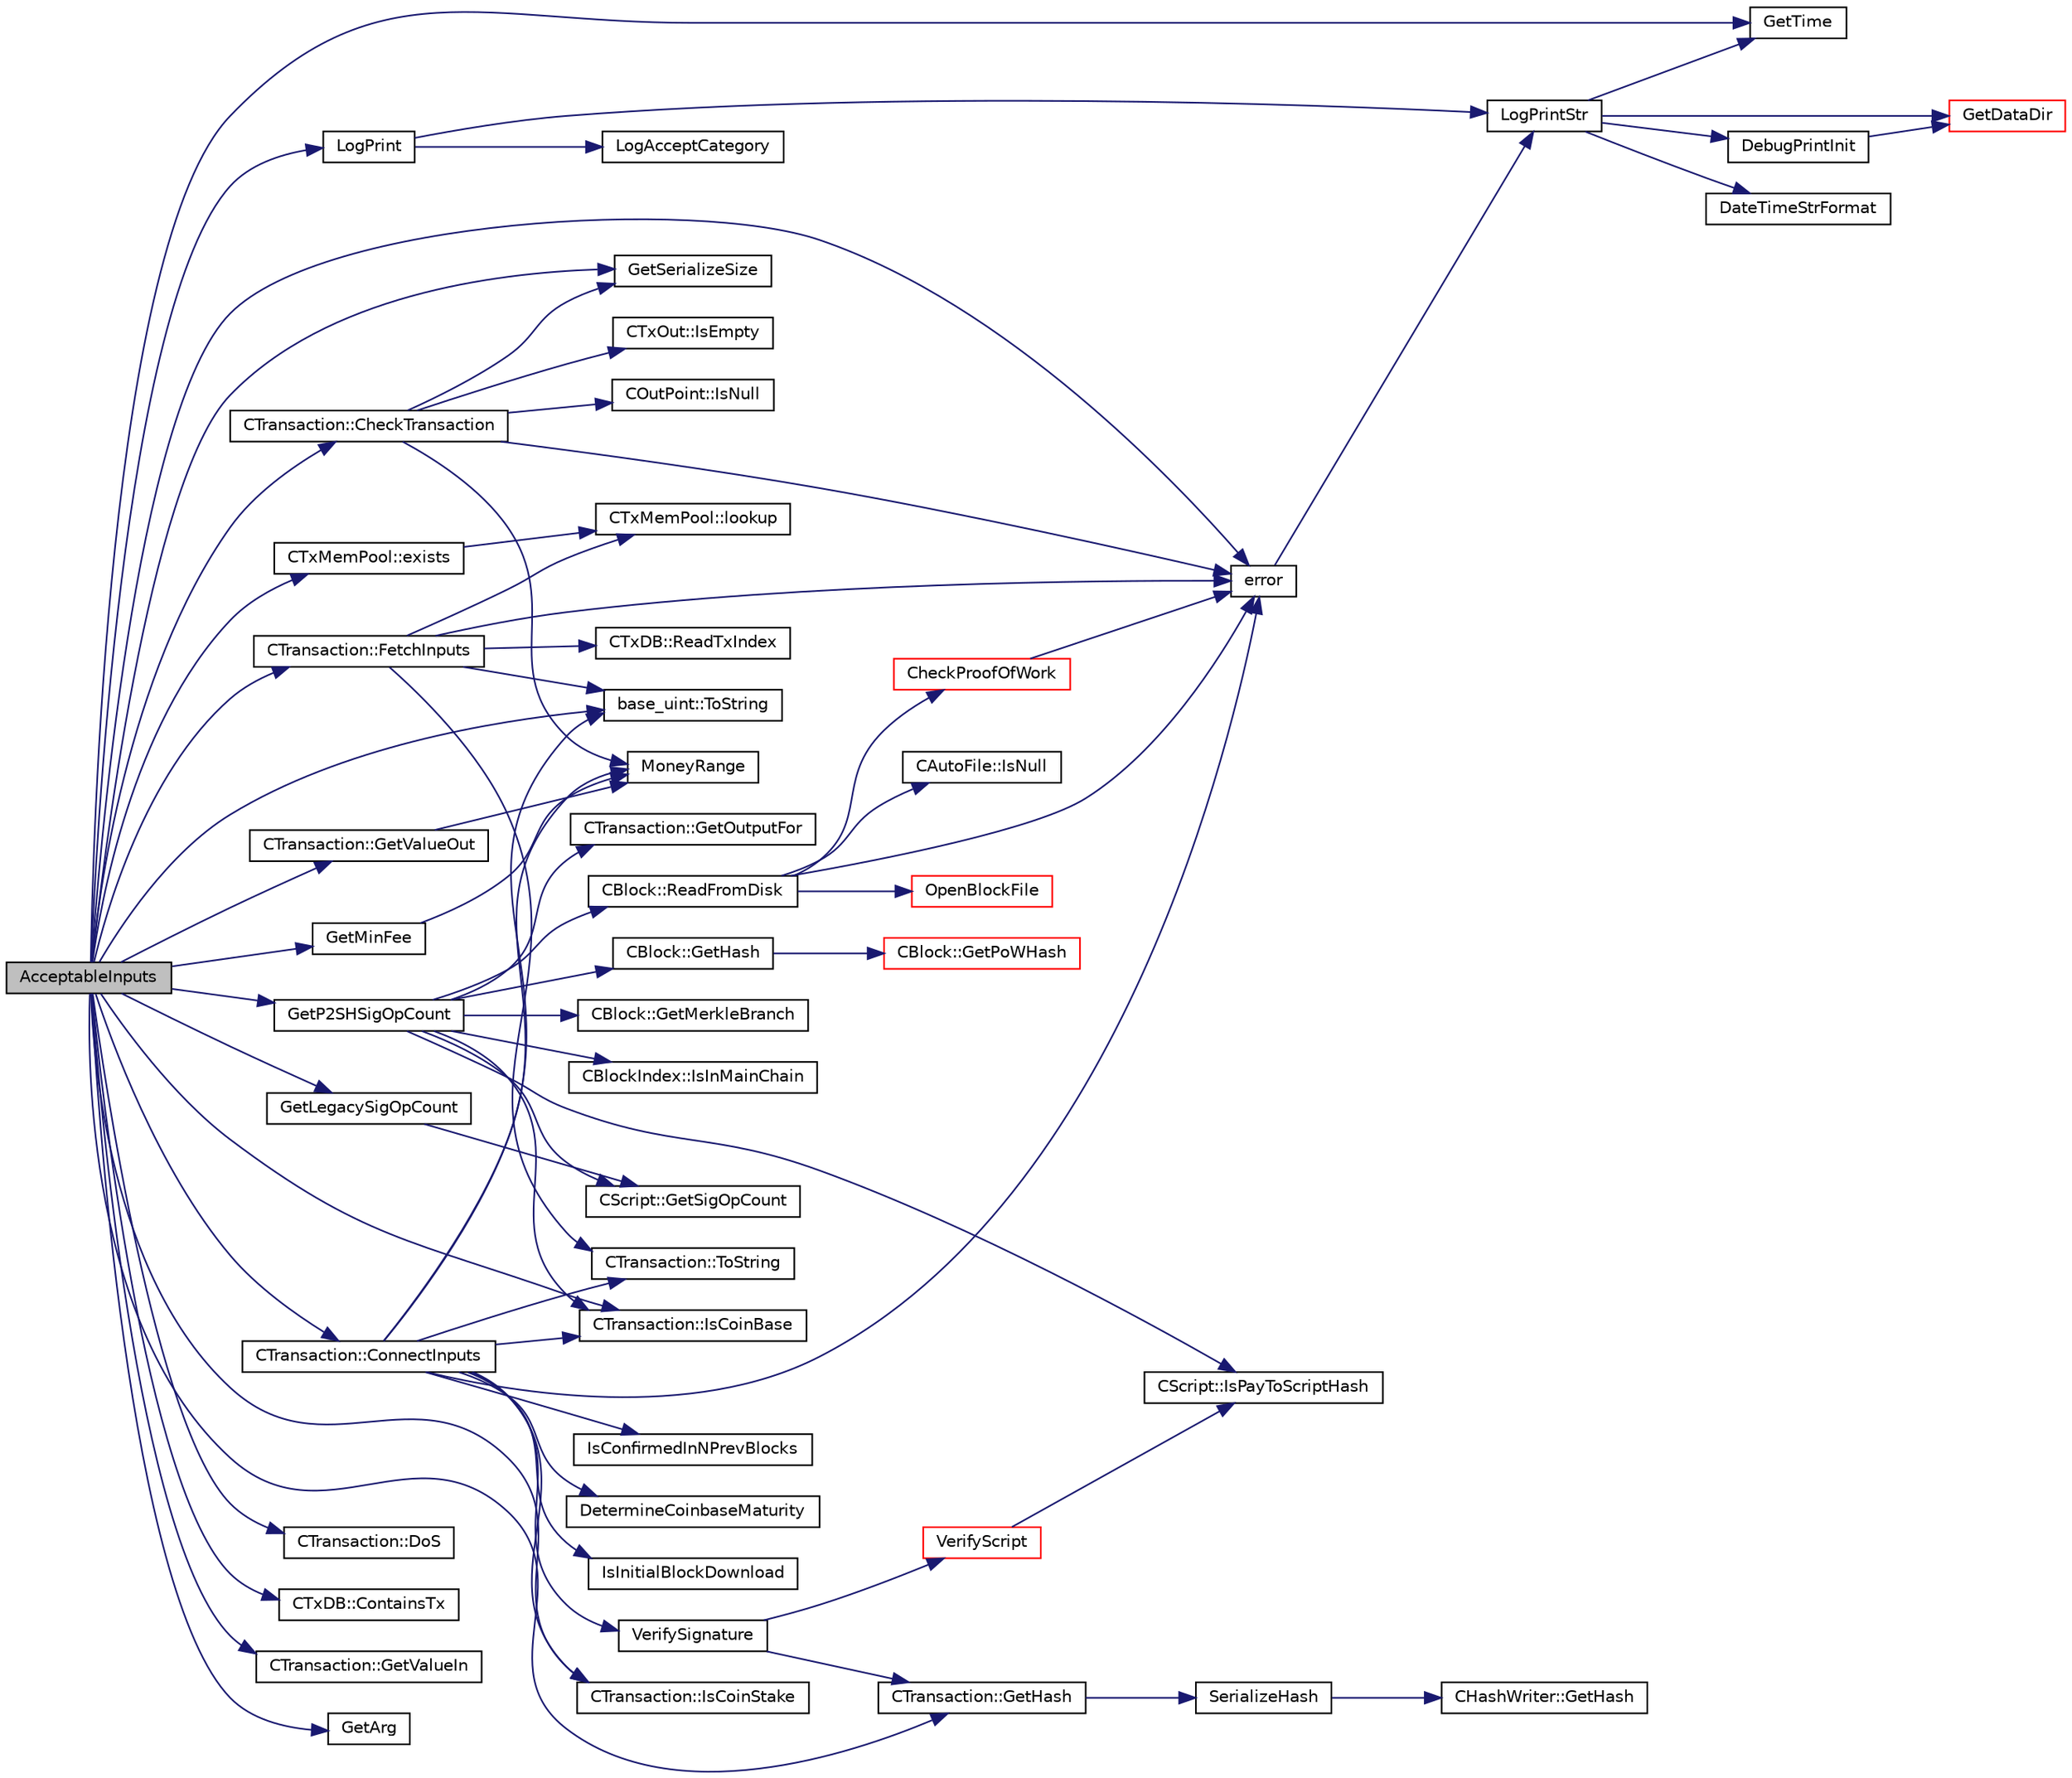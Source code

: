 digraph "AcceptableInputs"
{
  edge [fontname="Helvetica",fontsize="10",labelfontname="Helvetica",labelfontsize="10"];
  node [fontname="Helvetica",fontsize="10",shape=record];
  rankdir="LR";
  Node49 [label="AcceptableInputs",height=0.2,width=0.4,color="black", fillcolor="grey75", style="filled", fontcolor="black"];
  Node49 -> Node50 [color="midnightblue",fontsize="10",style="solid",fontname="Helvetica"];
  Node50 [label="CTransaction::CheckTransaction",height=0.2,width=0.4,color="black", fillcolor="white", style="filled",URL="$df/d43/class_c_transaction.html#a2104329681e2749baeeaaf47c0af482d"];
  Node50 -> Node51 [color="midnightblue",fontsize="10",style="solid",fontname="Helvetica"];
  Node51 [label="error",height=0.2,width=0.4,color="black", fillcolor="white", style="filled",URL="$d8/d3c/util_8h.html#af8985880cf4ef26df0a5aa2ffcb76662"];
  Node51 -> Node52 [color="midnightblue",fontsize="10",style="solid",fontname="Helvetica"];
  Node52 [label="LogPrintStr",height=0.2,width=0.4,color="black", fillcolor="white", style="filled",URL="$d8/d3c/util_8h.html#afd4c3002b2797c0560adddb6af3ca1da"];
  Node52 -> Node53 [color="midnightblue",fontsize="10",style="solid",fontname="Helvetica"];
  Node53 [label="DebugPrintInit",height=0.2,width=0.4,color="black", fillcolor="white", style="filled",URL="$df/d2d/util_8cpp.html#a751ff5f21d880737811136b5e0bcea12"];
  Node53 -> Node54 [color="midnightblue",fontsize="10",style="solid",fontname="Helvetica"];
  Node54 [label="GetDataDir",height=0.2,width=0.4,color="red", fillcolor="white", style="filled",URL="$df/d2d/util_8cpp.html#ab83866a054745d4b30a3948a1b44beba"];
  Node52 -> Node54 [color="midnightblue",fontsize="10",style="solid",fontname="Helvetica"];
  Node52 -> Node59 [color="midnightblue",fontsize="10",style="solid",fontname="Helvetica"];
  Node59 [label="DateTimeStrFormat",height=0.2,width=0.4,color="black", fillcolor="white", style="filled",URL="$df/d2d/util_8cpp.html#a749bc6776c8ec72d7c5e4dea56aee415"];
  Node52 -> Node60 [color="midnightblue",fontsize="10",style="solid",fontname="Helvetica"];
  Node60 [label="GetTime",height=0.2,width=0.4,color="black", fillcolor="white", style="filled",URL="$df/d2d/util_8cpp.html#a46fac5fba8ba905b5f9acb364f5d8c6f"];
  Node50 -> Node61 [color="midnightblue",fontsize="10",style="solid",fontname="Helvetica"];
  Node61 [label="GetSerializeSize",height=0.2,width=0.4,color="black", fillcolor="white", style="filled",URL="$df/d9d/serialize_8h.html#a48239e478ae730373d1984fe304ca025"];
  Node50 -> Node62 [color="midnightblue",fontsize="10",style="solid",fontname="Helvetica"];
  Node62 [label="CTxOut::IsEmpty",height=0.2,width=0.4,color="black", fillcolor="white", style="filled",URL="$d2/db7/class_c_tx_out.html#ae5eab8e2d01f678135b8891645db6b78"];
  Node50 -> Node63 [color="midnightblue",fontsize="10",style="solid",fontname="Helvetica"];
  Node63 [label="MoneyRange",height=0.2,width=0.4,color="black", fillcolor="white", style="filled",URL="$dd/d2f/amount_8h.html#a12db56a9a1c931941f0943ecbb278aae"];
  Node50 -> Node64 [color="midnightblue",fontsize="10",style="solid",fontname="Helvetica"];
  Node64 [label="COutPoint::IsNull",height=0.2,width=0.4,color="black", fillcolor="white", style="filled",URL="$d5/d05/class_c_out_point.html#ae1516581fa2234556761f04af3a207a6"];
  Node49 -> Node51 [color="midnightblue",fontsize="10",style="solid",fontname="Helvetica"];
  Node49 -> Node65 [color="midnightblue",fontsize="10",style="solid",fontname="Helvetica"];
  Node65 [label="CTransaction::IsCoinBase",height=0.2,width=0.4,color="black", fillcolor="white", style="filled",URL="$df/d43/class_c_transaction.html#a96256e8ac1bf79ad9c057e48c41132dd"];
  Node49 -> Node66 [color="midnightblue",fontsize="10",style="solid",fontname="Helvetica"];
  Node66 [label="CTransaction::DoS",height=0.2,width=0.4,color="black", fillcolor="white", style="filled",URL="$df/d43/class_c_transaction.html#ae5f57b4b90e5a179bb359bdf72fba753"];
  Node49 -> Node67 [color="midnightblue",fontsize="10",style="solid",fontname="Helvetica"];
  Node67 [label="CTransaction::IsCoinStake",height=0.2,width=0.4,color="black", fillcolor="white", style="filled",URL="$df/d43/class_c_transaction.html#ace4278a41a296d40dcf5fb2b9cf007ec"];
  Node49 -> Node68 [color="midnightblue",fontsize="10",style="solid",fontname="Helvetica"];
  Node68 [label="CTransaction::GetHash",height=0.2,width=0.4,color="black", fillcolor="white", style="filled",URL="$df/d43/class_c_transaction.html#a0b46d80e82ca324e82c2ce3fc1492bfa"];
  Node68 -> Node69 [color="midnightblue",fontsize="10",style="solid",fontname="Helvetica"];
  Node69 [label="SerializeHash",height=0.2,width=0.4,color="black", fillcolor="white", style="filled",URL="$db/dfb/hash_8h.html#a6de694e43f17c62025c6883965b65e63"];
  Node69 -> Node70 [color="midnightblue",fontsize="10",style="solid",fontname="Helvetica"];
  Node70 [label="CHashWriter::GetHash",height=0.2,width=0.4,color="black", fillcolor="white", style="filled",URL="$d2/def/class_c_hash_writer.html#ae94a937211502eabf19477630090093a"];
  Node49 -> Node71 [color="midnightblue",fontsize="10",style="solid",fontname="Helvetica"];
  Node71 [label="CTxMemPool::exists",height=0.2,width=0.4,color="black", fillcolor="white", style="filled",URL="$db/d98/class_c_tx_mem_pool.html#a8b7a13b5289ab839d4460f41a7da9789"];
  Node71 -> Node72 [color="midnightblue",fontsize="10",style="solid",fontname="Helvetica"];
  Node72 [label="CTxMemPool::lookup",height=0.2,width=0.4,color="black", fillcolor="white", style="filled",URL="$db/d98/class_c_tx_mem_pool.html#ad6d9966cdeb4b6586f7186e709b4e77e"];
  Node49 -> Node73 [color="midnightblue",fontsize="10",style="solid",fontname="Helvetica"];
  Node73 [label="CTxDB::ContainsTx",height=0.2,width=0.4,color="black", fillcolor="white", style="filled",URL="$d9/d8d/class_c_tx_d_b.html#a09b87317101ed16b6ad99794279f4c2d"];
  Node49 -> Node74 [color="midnightblue",fontsize="10",style="solid",fontname="Helvetica"];
  Node74 [label="CTransaction::FetchInputs",height=0.2,width=0.4,color="black", fillcolor="white", style="filled",URL="$df/d43/class_c_transaction.html#a5a4967303d3b588a120687f3ed1f4b0a",tooltip="Fetch from memory and/or disk. "];
  Node74 -> Node75 [color="midnightblue",fontsize="10",style="solid",fontname="Helvetica"];
  Node75 [label="CTxDB::ReadTxIndex",height=0.2,width=0.4,color="black", fillcolor="white", style="filled",URL="$d9/d8d/class_c_tx_d_b.html#a8a138e5dcc3ef98991abaa16eaa8ddeb"];
  Node74 -> Node51 [color="midnightblue",fontsize="10",style="solid",fontname="Helvetica"];
  Node74 -> Node76 [color="midnightblue",fontsize="10",style="solid",fontname="Helvetica"];
  Node76 [label="base_uint::ToString",height=0.2,width=0.4,color="black", fillcolor="white", style="filled",URL="$da/df7/classbase__uint.html#acccba4d9d51a0c36261718ca0cbb293b"];
  Node74 -> Node72 [color="midnightblue",fontsize="10",style="solid",fontname="Helvetica"];
  Node74 -> Node77 [color="midnightblue",fontsize="10",style="solid",fontname="Helvetica"];
  Node77 [label="CTransaction::ToString",height=0.2,width=0.4,color="black", fillcolor="white", style="filled",URL="$df/d43/class_c_transaction.html#a80370923c3ac828de68919295d5d0659"];
  Node49 -> Node76 [color="midnightblue",fontsize="10",style="solid",fontname="Helvetica"];
  Node49 -> Node78 [color="midnightblue",fontsize="10",style="solid",fontname="Helvetica"];
  Node78 [label="GetLegacySigOpCount",height=0.2,width=0.4,color="black", fillcolor="white", style="filled",URL="$df/d0a/main_8cpp.html#ad2eaf4f8542c12ea9ee1183609cc6d1a",tooltip="Count ECDSA signature operations the old-fashioned (pre-0.6) way. "];
  Node78 -> Node79 [color="midnightblue",fontsize="10",style="solid",fontname="Helvetica"];
  Node79 [label="CScript::GetSigOpCount",height=0.2,width=0.4,color="black", fillcolor="white", style="filled",URL="$d9/d4b/class_c_script.html#a957f92ddf3efcd76b66e514c05f27dde"];
  Node49 -> Node80 [color="midnightblue",fontsize="10",style="solid",fontname="Helvetica"];
  Node80 [label="GetP2SHSigOpCount",height=0.2,width=0.4,color="black", fillcolor="white", style="filled",URL="$df/d0a/main_8cpp.html#a519cfd439598a8bf64fe5503aa74cfcb",tooltip="Count ECDSA signature operations in pay-to-script-hash inputs. "];
  Node80 -> Node65 [color="midnightblue",fontsize="10",style="solid",fontname="Helvetica"];
  Node80 -> Node81 [color="midnightblue",fontsize="10",style="solid",fontname="Helvetica"];
  Node81 [label="CTransaction::GetOutputFor",height=0.2,width=0.4,color="black", fillcolor="white", style="filled",URL="$df/d43/class_c_transaction.html#a6b7535cbc89183563196d24c3b1d53cd"];
  Node80 -> Node82 [color="midnightblue",fontsize="10",style="solid",fontname="Helvetica"];
  Node82 [label="CScript::IsPayToScriptHash",height=0.2,width=0.4,color="black", fillcolor="white", style="filled",URL="$d9/d4b/class_c_script.html#a0c3729c606d318923dc06f95d85a0971"];
  Node80 -> Node79 [color="midnightblue",fontsize="10",style="solid",fontname="Helvetica"];
  Node80 -> Node83 [color="midnightblue",fontsize="10",style="solid",fontname="Helvetica"];
  Node83 [label="CBlock::ReadFromDisk",height=0.2,width=0.4,color="black", fillcolor="white", style="filled",URL="$d3/d51/class_c_block.html#a77a1b1e9902e1e557d762f5a5f325cd8"];
  Node83 -> Node84 [color="midnightblue",fontsize="10",style="solid",fontname="Helvetica"];
  Node84 [label="OpenBlockFile",height=0.2,width=0.4,color="red", fillcolor="white", style="filled",URL="$d4/dbf/main_8h.html#acaa494f20aefb99c5f5f9022a97d0040"];
  Node83 -> Node86 [color="midnightblue",fontsize="10",style="solid",fontname="Helvetica"];
  Node86 [label="CAutoFile::IsNull",height=0.2,width=0.4,color="black", fillcolor="white", style="filled",URL="$df/dc9/class_c_auto_file.html#a7fd47268b6d85a89acafdb73559f8e78",tooltip="Return true if the wrapped FILE* is NULL, false otherwise. "];
  Node83 -> Node51 [color="midnightblue",fontsize="10",style="solid",fontname="Helvetica"];
  Node83 -> Node87 [color="midnightblue",fontsize="10",style="solid",fontname="Helvetica"];
  Node87 [label="CheckProofOfWork",height=0.2,width=0.4,color="red", fillcolor="white", style="filled",URL="$d1/d08/proofs_8cpp.html#a20a76dbc6ac5b8a6e0aaef85522b1069",tooltip="Check whether a block hash satisfies the proof-of-work requirement specified by nBits. "];
  Node87 -> Node51 [color="midnightblue",fontsize="10",style="solid",fontname="Helvetica"];
  Node80 -> Node89 [color="midnightblue",fontsize="10",style="solid",fontname="Helvetica"];
  Node89 [label="CBlock::GetHash",height=0.2,width=0.4,color="black", fillcolor="white", style="filled",URL="$d3/d51/class_c_block.html#a681acf1fa72ec2ed6c83ea5afc14e0f3"];
  Node89 -> Node90 [color="midnightblue",fontsize="10",style="solid",fontname="Helvetica"];
  Node90 [label="CBlock::GetPoWHash",height=0.2,width=0.4,color="red", fillcolor="white", style="filled",URL="$d3/d51/class_c_block.html#af203beb528a62ec30b0453cf5d860044"];
  Node80 -> Node92 [color="midnightblue",fontsize="10",style="solid",fontname="Helvetica"];
  Node92 [label="CBlock::GetMerkleBranch",height=0.2,width=0.4,color="black", fillcolor="white", style="filled",URL="$d3/d51/class_c_block.html#a7a3b82a1d7c641b20f4546f90533bca8"];
  Node80 -> Node93 [color="midnightblue",fontsize="10",style="solid",fontname="Helvetica"];
  Node93 [label="CBlockIndex::IsInMainChain",height=0.2,width=0.4,color="black", fillcolor="white", style="filled",URL="$d3/dbd/class_c_block_index.html#af4f055accf83016b226fd969e4de8fd7"];
  Node49 -> Node94 [color="midnightblue",fontsize="10",style="solid",fontname="Helvetica"];
  Node94 [label="CTransaction::GetValueIn",height=0.2,width=0.4,color="black", fillcolor="white", style="filled",URL="$df/d43/class_c_transaction.html#a50051cce0d44bc4ea2018625101dc1b6",tooltip="Amount of ions coming in to this transaction Note that lightweight clients may not know anything besi..."];
  Node49 -> Node95 [color="midnightblue",fontsize="10",style="solid",fontname="Helvetica"];
  Node95 [label="CTransaction::GetValueOut",height=0.2,width=0.4,color="black", fillcolor="white", style="filled",URL="$df/d43/class_c_transaction.html#a9ce7d94c68adb37627d82669b83a7c59",tooltip="Amount of ions spent by this transaction. "];
  Node95 -> Node63 [color="midnightblue",fontsize="10",style="solid",fontname="Helvetica"];
  Node49 -> Node61 [color="midnightblue",fontsize="10",style="solid",fontname="Helvetica"];
  Node49 -> Node96 [color="midnightblue",fontsize="10",style="solid",fontname="Helvetica"];
  Node96 [label="GetMinFee",height=0.2,width=0.4,color="black", fillcolor="white", style="filled",URL="$df/d0a/main_8cpp.html#a95215e52b78d3270b416dc7b83a306fe"];
  Node96 -> Node63 [color="midnightblue",fontsize="10",style="solid",fontname="Helvetica"];
  Node49 -> Node60 [color="midnightblue",fontsize="10",style="solid",fontname="Helvetica"];
  Node49 -> Node97 [color="midnightblue",fontsize="10",style="solid",fontname="Helvetica"];
  Node97 [label="GetArg",height=0.2,width=0.4,color="black", fillcolor="white", style="filled",URL="$df/d2d/util_8cpp.html#a24f685720bf40370e5bd2a192ad50cd8",tooltip="Return string argument or default value. "];
  Node49 -> Node98 [color="midnightblue",fontsize="10",style="solid",fontname="Helvetica"];
  Node98 [label="LogPrint",height=0.2,width=0.4,color="black", fillcolor="white", style="filled",URL="$d8/d3c/util_8h.html#aab1f837a2366f424bdc996fdf6352171"];
  Node98 -> Node99 [color="midnightblue",fontsize="10",style="solid",fontname="Helvetica"];
  Node99 [label="LogAcceptCategory",height=0.2,width=0.4,color="black", fillcolor="white", style="filled",URL="$d8/d3c/util_8h.html#a343d2a13efe00125f78d25dafb0a8d98"];
  Node98 -> Node52 [color="midnightblue",fontsize="10",style="solid",fontname="Helvetica"];
  Node49 -> Node100 [color="midnightblue",fontsize="10",style="solid",fontname="Helvetica"];
  Node100 [label="CTransaction::ConnectInputs",height=0.2,width=0.4,color="black", fillcolor="white", style="filled",URL="$df/d43/class_c_transaction.html#aaab6c4ba493c918e29fd383043dcaae7",tooltip="Sanity check previous transactions, then, if all checks succeed, mark them as spent by this transacti..."];
  Node100 -> Node51 [color="midnightblue",fontsize="10",style="solid",fontname="Helvetica"];
  Node100 -> Node76 [color="midnightblue",fontsize="10",style="solid",fontname="Helvetica"];
  Node100 -> Node77 [color="midnightblue",fontsize="10",style="solid",fontname="Helvetica"];
  Node100 -> Node65 [color="midnightblue",fontsize="10",style="solid",fontname="Helvetica"];
  Node100 -> Node67 [color="midnightblue",fontsize="10",style="solid",fontname="Helvetica"];
  Node100 -> Node101 [color="midnightblue",fontsize="10",style="solid",fontname="Helvetica"];
  Node101 [label="IsConfirmedInNPrevBlocks",height=0.2,width=0.4,color="black", fillcolor="white", style="filled",URL="$df/d0a/main_8cpp.html#a22e712bbf635a69ba8dd7ae004d2697b"];
  Node100 -> Node102 [color="midnightblue",fontsize="10",style="solid",fontname="Helvetica"];
  Node102 [label="DetermineCoinbaseMaturity",height=0.2,width=0.4,color="black", fillcolor="white", style="filled",URL="$d1/d08/proofs_8cpp.html#a97478c8207cae73889a6b1fbbc3c67e3",tooltip="Determine Coinbase Maturity (generally not a good idea - done so to increase speed) ..."];
  Node100 -> Node63 [color="midnightblue",fontsize="10",style="solid",fontname="Helvetica"];
  Node100 -> Node103 [color="midnightblue",fontsize="10",style="solid",fontname="Helvetica"];
  Node103 [label="IsInitialBlockDownload",height=0.2,width=0.4,color="black", fillcolor="white", style="filled",URL="$df/d0a/main_8cpp.html#a5edcd96316574fd4a7f3ae0922a5cfd6",tooltip="Check whether we are doing an initial block download (synchronizing from disk or network) ..."];
  Node100 -> Node104 [color="midnightblue",fontsize="10",style="solid",fontname="Helvetica"];
  Node104 [label="VerifySignature",height=0.2,width=0.4,color="black", fillcolor="white", style="filled",URL="$dd/d0f/script_8cpp.html#a3bebacccf5ed6d80e80889b65830f893"];
  Node104 -> Node68 [color="midnightblue",fontsize="10",style="solid",fontname="Helvetica"];
  Node104 -> Node105 [color="midnightblue",fontsize="10",style="solid",fontname="Helvetica"];
  Node105 [label="VerifyScript",height=0.2,width=0.4,color="red", fillcolor="white", style="filled",URL="$dd/d0f/script_8cpp.html#a995f521b6ca4a8bfbd02d4cfe226feb6"];
  Node105 -> Node82 [color="midnightblue",fontsize="10",style="solid",fontname="Helvetica"];
}
